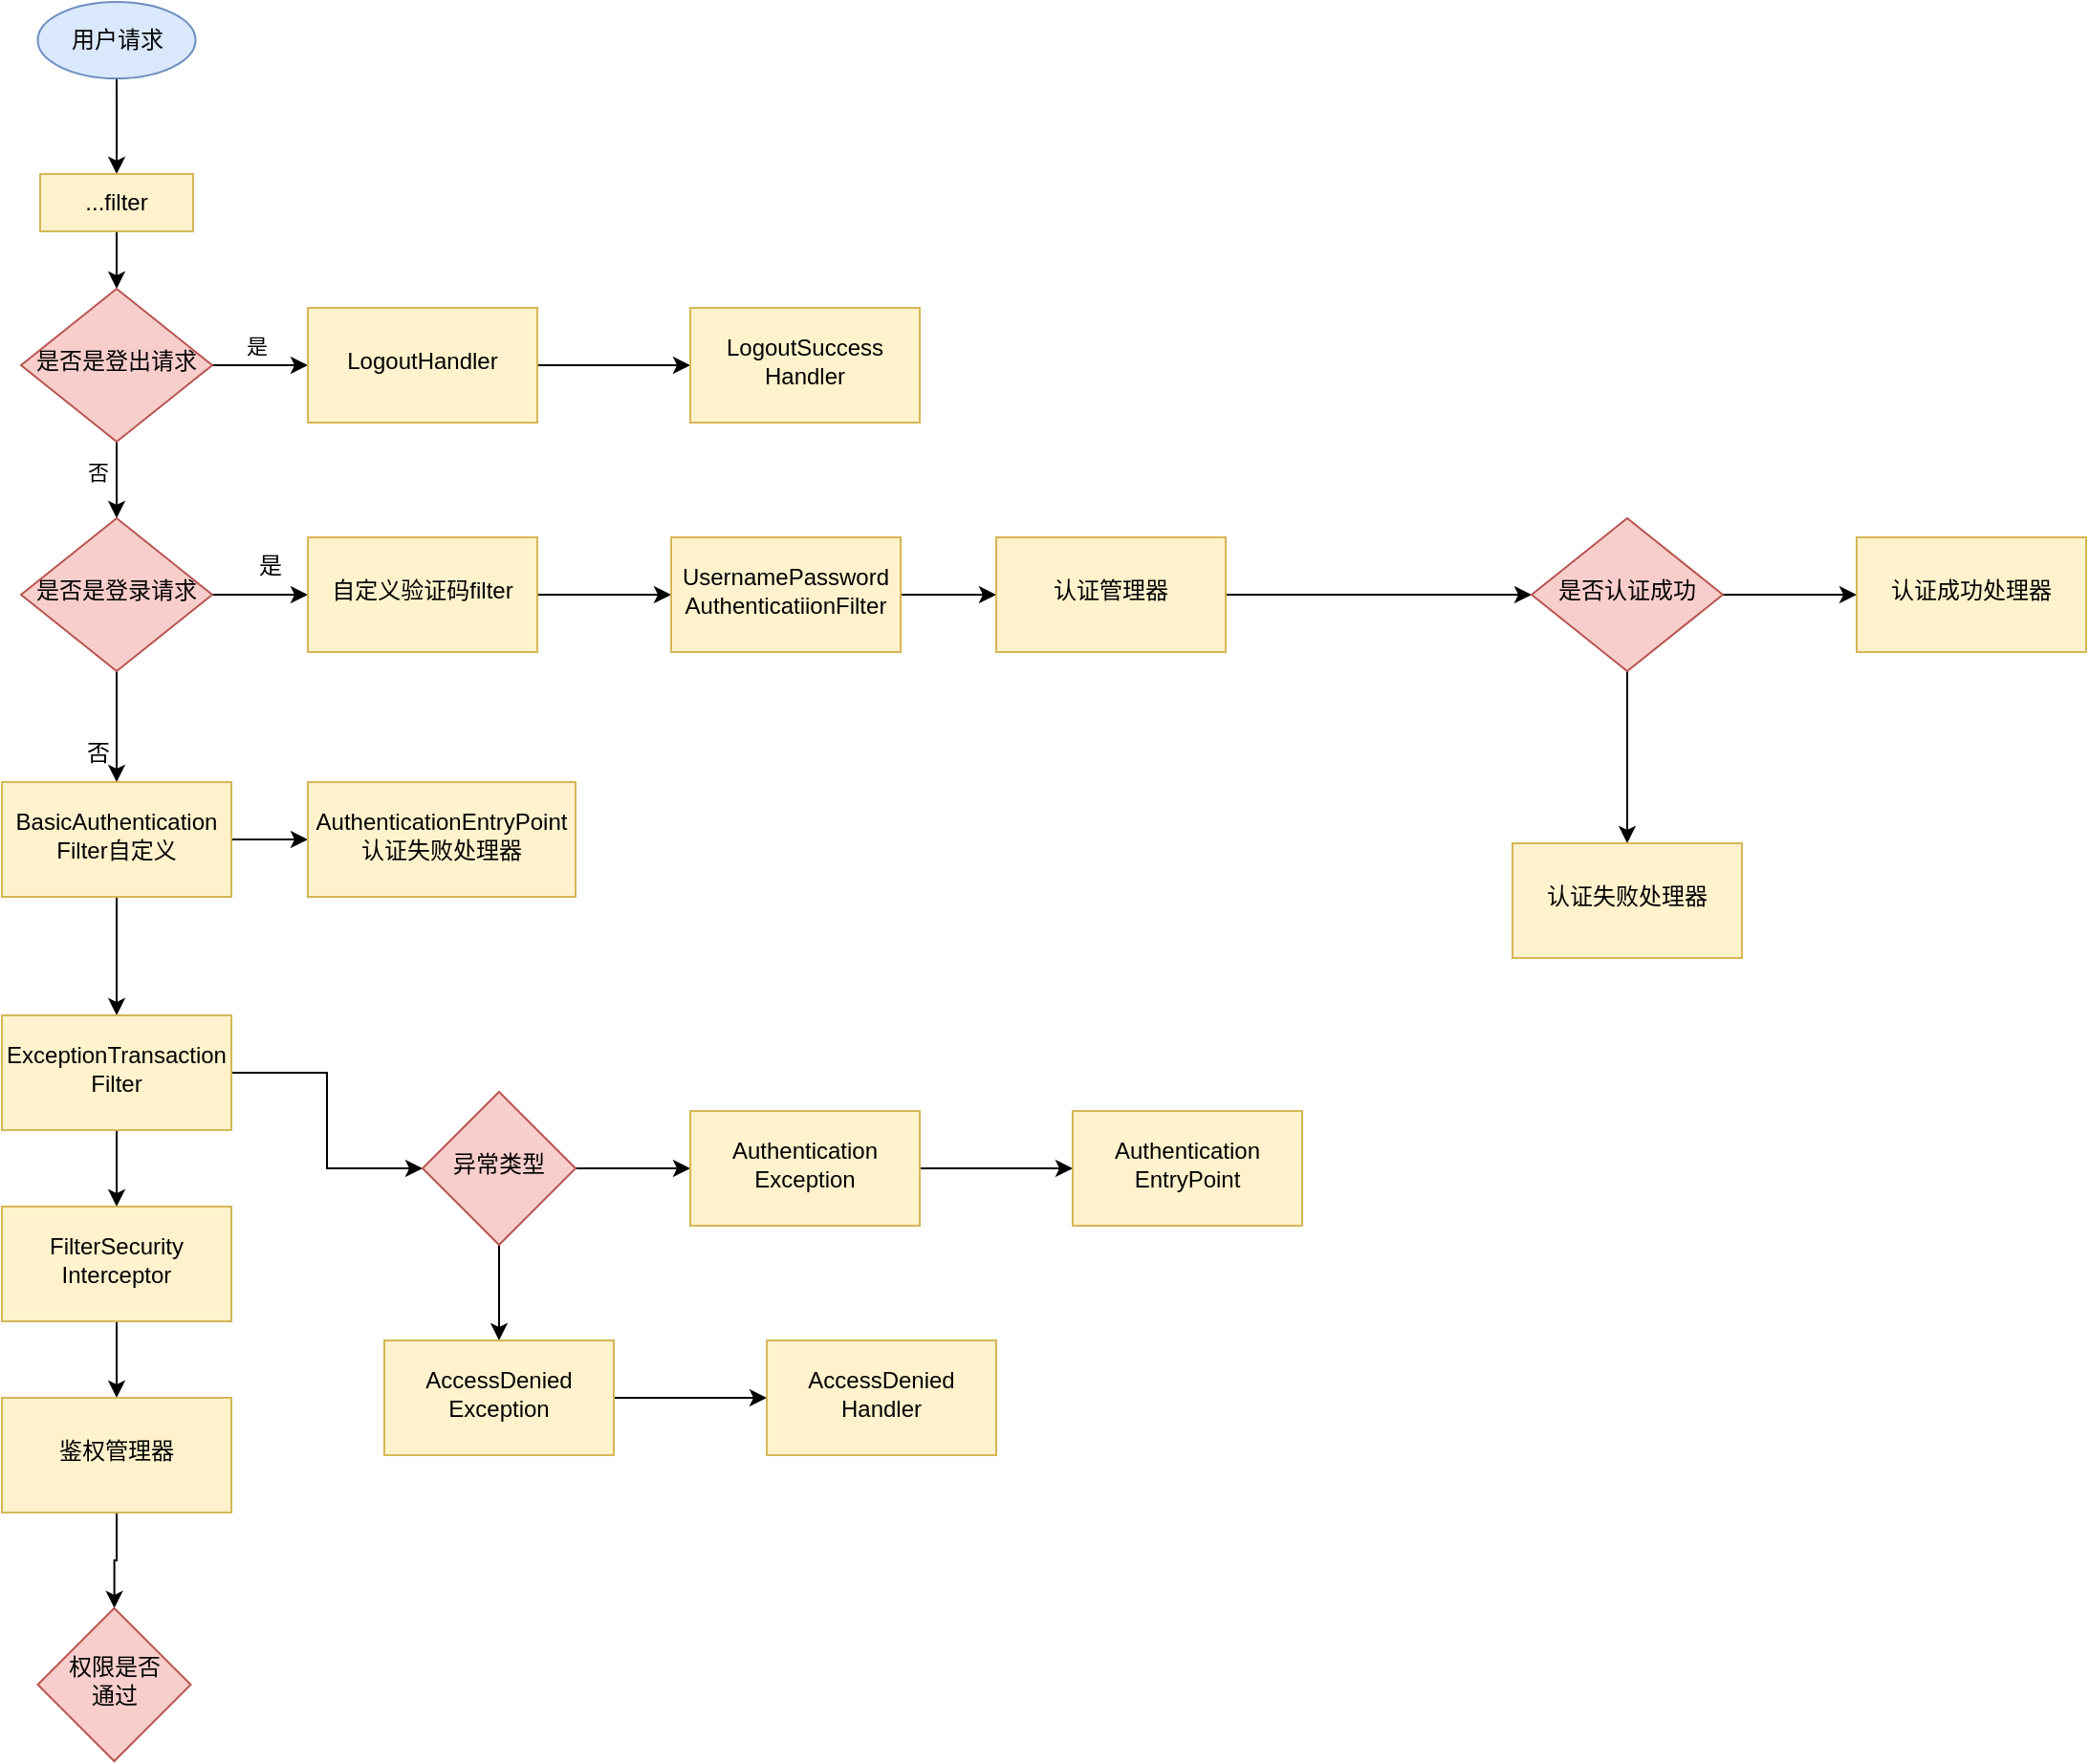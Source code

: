 <mxfile version="21.5.2" type="github">
  <diagram id="C5RBs43oDa-KdzZeNtuy" name="Page-1">
    <mxGraphModel dx="1050" dy="549" grid="1" gridSize="10" guides="1" tooltips="1" connect="1" arrows="1" fold="1" page="1" pageScale="1" pageWidth="827" pageHeight="1169" math="0" shadow="0">
      <root>
        <mxCell id="WIyWlLk6GJQsqaUBKTNV-0" />
        <mxCell id="WIyWlLk6GJQsqaUBKTNV-1" parent="WIyWlLk6GJQsqaUBKTNV-0" />
        <mxCell id="QZrlCzNC9SvsknBAOMpE-3" value="" style="edgeStyle=orthogonalEdgeStyle;rounded=0;orthogonalLoop=1;jettySize=auto;html=1;" edge="1" parent="WIyWlLk6GJQsqaUBKTNV-1" source="QZrlCzNC9SvsknBAOMpE-0" target="QZrlCzNC9SvsknBAOMpE-2">
          <mxGeometry relative="1" as="geometry" />
        </mxCell>
        <mxCell id="QZrlCzNC9SvsknBAOMpE-0" value="用户请求" style="ellipse;whiteSpace=wrap;html=1;fillColor=#dae8fc;strokeColor=#6c8ebf;" vertex="1" parent="WIyWlLk6GJQsqaUBKTNV-1">
          <mxGeometry x="178.75" y="80" width="82.5" height="40" as="geometry" />
        </mxCell>
        <mxCell id="QZrlCzNC9SvsknBAOMpE-5" value="" style="edgeStyle=orthogonalEdgeStyle;rounded=0;orthogonalLoop=1;jettySize=auto;html=1;" edge="1" parent="WIyWlLk6GJQsqaUBKTNV-1" source="QZrlCzNC9SvsknBAOMpE-2" target="QZrlCzNC9SvsknBAOMpE-4">
          <mxGeometry relative="1" as="geometry" />
        </mxCell>
        <mxCell id="QZrlCzNC9SvsknBAOMpE-2" value="...filter" style="whiteSpace=wrap;html=1;fillColor=#fff2cc;strokeColor=#d6b656;" vertex="1" parent="WIyWlLk6GJQsqaUBKTNV-1">
          <mxGeometry x="180" y="170" width="80" height="30" as="geometry" />
        </mxCell>
        <mxCell id="QZrlCzNC9SvsknBAOMpE-7" value="" style="edgeStyle=orthogonalEdgeStyle;rounded=0;orthogonalLoop=1;jettySize=auto;html=1;" edge="1" parent="WIyWlLk6GJQsqaUBKTNV-1" source="QZrlCzNC9SvsknBAOMpE-4" target="QZrlCzNC9SvsknBAOMpE-6">
          <mxGeometry relative="1" as="geometry" />
        </mxCell>
        <mxCell id="QZrlCzNC9SvsknBAOMpE-8" value="是" style="edgeLabel;html=1;align=center;verticalAlign=middle;resizable=0;points=[];" vertex="1" connectable="0" parent="QZrlCzNC9SvsknBAOMpE-7">
          <mxGeometry x="-0.091" y="-1" relative="1" as="geometry">
            <mxPoint y="-11" as="offset" />
          </mxGeometry>
        </mxCell>
        <mxCell id="QZrlCzNC9SvsknBAOMpE-12" value="" style="edgeStyle=orthogonalEdgeStyle;rounded=0;orthogonalLoop=1;jettySize=auto;html=1;" edge="1" parent="WIyWlLk6GJQsqaUBKTNV-1" source="QZrlCzNC9SvsknBAOMpE-4" target="QZrlCzNC9SvsknBAOMpE-11">
          <mxGeometry relative="1" as="geometry" />
        </mxCell>
        <mxCell id="QZrlCzNC9SvsknBAOMpE-13" value="否" style="edgeLabel;html=1;align=center;verticalAlign=middle;resizable=0;points=[];" vertex="1" connectable="0" parent="QZrlCzNC9SvsknBAOMpE-12">
          <mxGeometry x="-0.205" y="-4" relative="1" as="geometry">
            <mxPoint x="-6" as="offset" />
          </mxGeometry>
        </mxCell>
        <mxCell id="QZrlCzNC9SvsknBAOMpE-4" value="是否是登出请求" style="rhombus;whiteSpace=wrap;html=1;shadow=0;fontFamily=Helvetica;fontSize=12;align=center;strokeWidth=1;spacing=6;spacingTop=-4;fillColor=#f8cecc;strokeColor=#b85450;" vertex="1" parent="WIyWlLk6GJQsqaUBKTNV-1">
          <mxGeometry x="170" y="230" width="100" height="80" as="geometry" />
        </mxCell>
        <mxCell id="QZrlCzNC9SvsknBAOMpE-10" value="" style="edgeStyle=orthogonalEdgeStyle;rounded=0;orthogonalLoop=1;jettySize=auto;html=1;" edge="1" parent="WIyWlLk6GJQsqaUBKTNV-1" source="QZrlCzNC9SvsknBAOMpE-6" target="QZrlCzNC9SvsknBAOMpE-9">
          <mxGeometry relative="1" as="geometry" />
        </mxCell>
        <mxCell id="QZrlCzNC9SvsknBAOMpE-6" value="LogoutHandler" style="whiteSpace=wrap;html=1;shadow=0;strokeWidth=1;spacing=6;spacingTop=-4;fillColor=#fff2cc;strokeColor=#d6b656;" vertex="1" parent="WIyWlLk6GJQsqaUBKTNV-1">
          <mxGeometry x="320" y="240" width="120" height="60" as="geometry" />
        </mxCell>
        <mxCell id="QZrlCzNC9SvsknBAOMpE-9" value="LogoutSuccess&lt;br&gt;Handler" style="whiteSpace=wrap;html=1;fillColor=#fff2cc;strokeColor=#d6b656;shadow=0;strokeWidth=1;spacing=6;spacingTop=-4;" vertex="1" parent="WIyWlLk6GJQsqaUBKTNV-1">
          <mxGeometry x="520" y="240" width="120" height="60" as="geometry" />
        </mxCell>
        <mxCell id="QZrlCzNC9SvsknBAOMpE-15" value="" style="edgeStyle=orthogonalEdgeStyle;rounded=0;orthogonalLoop=1;jettySize=auto;html=1;" edge="1" parent="WIyWlLk6GJQsqaUBKTNV-1" source="QZrlCzNC9SvsknBAOMpE-11" target="QZrlCzNC9SvsknBAOMpE-14">
          <mxGeometry relative="1" as="geometry" />
        </mxCell>
        <mxCell id="QZrlCzNC9SvsknBAOMpE-31" value="" style="edgeStyle=orthogonalEdgeStyle;rounded=0;orthogonalLoop=1;jettySize=auto;html=1;" edge="1" parent="WIyWlLk6GJQsqaUBKTNV-1" source="QZrlCzNC9SvsknBAOMpE-11" target="QZrlCzNC9SvsknBAOMpE-30">
          <mxGeometry relative="1" as="geometry" />
        </mxCell>
        <mxCell id="QZrlCzNC9SvsknBAOMpE-11" value="是否是登录请求" style="rhombus;whiteSpace=wrap;html=1;shadow=0;fontFamily=Helvetica;fontSize=12;align=center;strokeWidth=1;spacing=6;spacingTop=-4;fillColor=#f8cecc;strokeColor=#b85450;" vertex="1" parent="WIyWlLk6GJQsqaUBKTNV-1">
          <mxGeometry x="170" y="350" width="100" height="80" as="geometry" />
        </mxCell>
        <mxCell id="QZrlCzNC9SvsknBAOMpE-18" value="" style="edgeStyle=orthogonalEdgeStyle;rounded=0;orthogonalLoop=1;jettySize=auto;html=1;" edge="1" parent="WIyWlLk6GJQsqaUBKTNV-1" source="QZrlCzNC9SvsknBAOMpE-14" target="QZrlCzNC9SvsknBAOMpE-17">
          <mxGeometry relative="1" as="geometry" />
        </mxCell>
        <mxCell id="QZrlCzNC9SvsknBAOMpE-14" value="自定义验证码filter" style="whiteSpace=wrap;html=1;fillColor=#fff2cc;strokeColor=#d6b656;shadow=0;strokeWidth=1;spacing=6;spacingTop=-4;" vertex="1" parent="WIyWlLk6GJQsqaUBKTNV-1">
          <mxGeometry x="320" y="360" width="120" height="60" as="geometry" />
        </mxCell>
        <mxCell id="QZrlCzNC9SvsknBAOMpE-16" value="是" style="text;html=1;align=center;verticalAlign=middle;resizable=0;points=[];autosize=1;strokeColor=none;fillColor=none;" vertex="1" parent="WIyWlLk6GJQsqaUBKTNV-1">
          <mxGeometry x="280" y="360" width="40" height="30" as="geometry" />
        </mxCell>
        <mxCell id="QZrlCzNC9SvsknBAOMpE-20" value="" style="edgeStyle=orthogonalEdgeStyle;rounded=0;orthogonalLoop=1;jettySize=auto;html=1;" edge="1" parent="WIyWlLk6GJQsqaUBKTNV-1" source="QZrlCzNC9SvsknBAOMpE-17" target="QZrlCzNC9SvsknBAOMpE-19">
          <mxGeometry relative="1" as="geometry" />
        </mxCell>
        <mxCell id="QZrlCzNC9SvsknBAOMpE-17" value="UsernamePassword&lt;br&gt;AuthenticatiionFilter" style="whiteSpace=wrap;html=1;fillColor=#fff2cc;strokeColor=#d6b656;shadow=0;strokeWidth=1;spacing=6;spacingTop=-4;" vertex="1" parent="WIyWlLk6GJQsqaUBKTNV-1">
          <mxGeometry x="510" y="360" width="120" height="60" as="geometry" />
        </mxCell>
        <mxCell id="QZrlCzNC9SvsknBAOMpE-24" value="" style="edgeStyle=orthogonalEdgeStyle;rounded=0;orthogonalLoop=1;jettySize=auto;html=1;" edge="1" parent="WIyWlLk6GJQsqaUBKTNV-1" source="QZrlCzNC9SvsknBAOMpE-19">
          <mxGeometry relative="1" as="geometry">
            <mxPoint x="960" y="390" as="targetPoint" />
          </mxGeometry>
        </mxCell>
        <mxCell id="QZrlCzNC9SvsknBAOMpE-19" value="认证管理器" style="whiteSpace=wrap;html=1;fillColor=#fff2cc;strokeColor=#d6b656;shadow=0;strokeWidth=1;spacing=6;spacingTop=-4;" vertex="1" parent="WIyWlLk6GJQsqaUBKTNV-1">
          <mxGeometry x="680" y="360" width="120" height="60" as="geometry" />
        </mxCell>
        <mxCell id="QZrlCzNC9SvsknBAOMpE-27" value="" style="edgeStyle=orthogonalEdgeStyle;rounded=0;orthogonalLoop=1;jettySize=auto;html=1;" edge="1" parent="WIyWlLk6GJQsqaUBKTNV-1" source="QZrlCzNC9SvsknBAOMpE-25" target="QZrlCzNC9SvsknBAOMpE-26">
          <mxGeometry relative="1" as="geometry" />
        </mxCell>
        <mxCell id="QZrlCzNC9SvsknBAOMpE-29" value="" style="edgeStyle=orthogonalEdgeStyle;rounded=0;orthogonalLoop=1;jettySize=auto;html=1;" edge="1" parent="WIyWlLk6GJQsqaUBKTNV-1" source="QZrlCzNC9SvsknBAOMpE-25" target="QZrlCzNC9SvsknBAOMpE-28">
          <mxGeometry relative="1" as="geometry" />
        </mxCell>
        <mxCell id="QZrlCzNC9SvsknBAOMpE-25" value="是否认证成功" style="rhombus;whiteSpace=wrap;html=1;shadow=0;fontFamily=Helvetica;fontSize=12;align=center;strokeWidth=1;spacing=6;spacingTop=-4;fillColor=#f8cecc;strokeColor=#b85450;" vertex="1" parent="WIyWlLk6GJQsqaUBKTNV-1">
          <mxGeometry x="960" y="350" width="100" height="80" as="geometry" />
        </mxCell>
        <mxCell id="QZrlCzNC9SvsknBAOMpE-26" value="认证成功处理器" style="whiteSpace=wrap;html=1;fillColor=#fff2cc;strokeColor=#d6b656;shadow=0;strokeWidth=1;spacing=6;spacingTop=-4;" vertex="1" parent="WIyWlLk6GJQsqaUBKTNV-1">
          <mxGeometry x="1130" y="360" width="120" height="60" as="geometry" />
        </mxCell>
        <mxCell id="QZrlCzNC9SvsknBAOMpE-28" value="认证失败处理器" style="whiteSpace=wrap;html=1;fillColor=#fff2cc;strokeColor=#d6b656;shadow=0;strokeWidth=1;spacing=6;spacingTop=-4;" vertex="1" parent="WIyWlLk6GJQsqaUBKTNV-1">
          <mxGeometry x="950" y="520" width="120" height="60" as="geometry" />
        </mxCell>
        <mxCell id="QZrlCzNC9SvsknBAOMpE-34" value="" style="edgeStyle=orthogonalEdgeStyle;rounded=0;orthogonalLoop=1;jettySize=auto;html=1;" edge="1" parent="WIyWlLk6GJQsqaUBKTNV-1" source="QZrlCzNC9SvsknBAOMpE-30" target="QZrlCzNC9SvsknBAOMpE-33">
          <mxGeometry relative="1" as="geometry" />
        </mxCell>
        <mxCell id="QZrlCzNC9SvsknBAOMpE-36" value="" style="edgeStyle=orthogonalEdgeStyle;rounded=0;orthogonalLoop=1;jettySize=auto;html=1;" edge="1" parent="WIyWlLk6GJQsqaUBKTNV-1" source="QZrlCzNC9SvsknBAOMpE-30" target="QZrlCzNC9SvsknBAOMpE-35">
          <mxGeometry relative="1" as="geometry" />
        </mxCell>
        <mxCell id="QZrlCzNC9SvsknBAOMpE-30" value="BasicAuthentication&lt;br&gt;Filter自定义" style="whiteSpace=wrap;html=1;fillColor=#fff2cc;strokeColor=#d6b656;shadow=0;strokeWidth=1;spacing=6;spacingTop=-4;" vertex="1" parent="WIyWlLk6GJQsqaUBKTNV-1">
          <mxGeometry x="160" y="488" width="120" height="60" as="geometry" />
        </mxCell>
        <mxCell id="QZrlCzNC9SvsknBAOMpE-32" value="否" style="text;html=1;align=center;verticalAlign=middle;resizable=0;points=[];autosize=1;strokeColor=none;fillColor=none;" vertex="1" parent="WIyWlLk6GJQsqaUBKTNV-1">
          <mxGeometry x="190" y="458" width="40" height="30" as="geometry" />
        </mxCell>
        <mxCell id="QZrlCzNC9SvsknBAOMpE-33" value="AuthenticationEntryPoint&lt;br&gt;认证失败处理器" style="whiteSpace=wrap;html=1;fillColor=#fff2cc;strokeColor=#d6b656;shadow=0;strokeWidth=1;spacing=6;spacingTop=-4;" vertex="1" parent="WIyWlLk6GJQsqaUBKTNV-1">
          <mxGeometry x="320" y="488" width="140" height="60" as="geometry" />
        </mxCell>
        <mxCell id="QZrlCzNC9SvsknBAOMpE-38" value="" style="edgeStyle=orthogonalEdgeStyle;rounded=0;orthogonalLoop=1;jettySize=auto;html=1;" edge="1" parent="WIyWlLk6GJQsqaUBKTNV-1" source="QZrlCzNC9SvsknBAOMpE-35" target="QZrlCzNC9SvsknBAOMpE-37">
          <mxGeometry relative="1" as="geometry" />
        </mxCell>
        <mxCell id="QZrlCzNC9SvsknBAOMpE-48" value="" style="edgeStyle=orthogonalEdgeStyle;rounded=0;orthogonalLoop=1;jettySize=auto;html=1;" edge="1" parent="WIyWlLk6GJQsqaUBKTNV-1" source="QZrlCzNC9SvsknBAOMpE-35" target="QZrlCzNC9SvsknBAOMpE-47">
          <mxGeometry relative="1" as="geometry" />
        </mxCell>
        <mxCell id="QZrlCzNC9SvsknBAOMpE-35" value="ExceptionTransaction&lt;br&gt;Filter" style="whiteSpace=wrap;html=1;fillColor=#fff2cc;strokeColor=#d6b656;shadow=0;strokeWidth=1;spacing=6;spacingTop=-4;" vertex="1" parent="WIyWlLk6GJQsqaUBKTNV-1">
          <mxGeometry x="160" y="610" width="120" height="60" as="geometry" />
        </mxCell>
        <mxCell id="QZrlCzNC9SvsknBAOMpE-40" value="" style="edgeStyle=orthogonalEdgeStyle;rounded=0;orthogonalLoop=1;jettySize=auto;html=1;" edge="1" parent="WIyWlLk6GJQsqaUBKTNV-1" source="QZrlCzNC9SvsknBAOMpE-37" target="QZrlCzNC9SvsknBAOMpE-39">
          <mxGeometry relative="1" as="geometry" />
        </mxCell>
        <mxCell id="QZrlCzNC9SvsknBAOMpE-42" value="" style="edgeStyle=orthogonalEdgeStyle;rounded=0;orthogonalLoop=1;jettySize=auto;html=1;" edge="1" parent="WIyWlLk6GJQsqaUBKTNV-1" source="QZrlCzNC9SvsknBAOMpE-37" target="QZrlCzNC9SvsknBAOMpE-41">
          <mxGeometry relative="1" as="geometry" />
        </mxCell>
        <mxCell id="QZrlCzNC9SvsknBAOMpE-37" value="异常类型" style="rhombus;whiteSpace=wrap;html=1;fillColor=#f8cecc;strokeColor=#b85450;shadow=0;strokeWidth=1;spacing=6;spacingTop=-4;" vertex="1" parent="WIyWlLk6GJQsqaUBKTNV-1">
          <mxGeometry x="380" y="650" width="80" height="80" as="geometry" />
        </mxCell>
        <mxCell id="QZrlCzNC9SvsknBAOMpE-46" value="" style="edgeStyle=orthogonalEdgeStyle;rounded=0;orthogonalLoop=1;jettySize=auto;html=1;" edge="1" parent="WIyWlLk6GJQsqaUBKTNV-1" source="QZrlCzNC9SvsknBAOMpE-39" target="QZrlCzNC9SvsknBAOMpE-45">
          <mxGeometry relative="1" as="geometry" />
        </mxCell>
        <mxCell id="QZrlCzNC9SvsknBAOMpE-39" value="Authentication&lt;br&gt;Exception" style="whiteSpace=wrap;html=1;fillColor=#fff2cc;strokeColor=#d6b656;shadow=0;strokeWidth=1;spacing=6;spacingTop=-4;" vertex="1" parent="WIyWlLk6GJQsqaUBKTNV-1">
          <mxGeometry x="520" y="660" width="120" height="60" as="geometry" />
        </mxCell>
        <mxCell id="QZrlCzNC9SvsknBAOMpE-44" value="" style="edgeStyle=orthogonalEdgeStyle;rounded=0;orthogonalLoop=1;jettySize=auto;html=1;" edge="1" parent="WIyWlLk6GJQsqaUBKTNV-1" source="QZrlCzNC9SvsknBAOMpE-41" target="QZrlCzNC9SvsknBAOMpE-43">
          <mxGeometry relative="1" as="geometry" />
        </mxCell>
        <mxCell id="QZrlCzNC9SvsknBAOMpE-41" value="AccessDenied&lt;br&gt;Exception" style="whiteSpace=wrap;html=1;fillColor=#fff2cc;strokeColor=#d6b656;shadow=0;strokeWidth=1;spacing=6;spacingTop=-4;" vertex="1" parent="WIyWlLk6GJQsqaUBKTNV-1">
          <mxGeometry x="360" y="780" width="120" height="60" as="geometry" />
        </mxCell>
        <mxCell id="QZrlCzNC9SvsknBAOMpE-43" value="AccessDenied&lt;br&gt;Handler" style="whiteSpace=wrap;html=1;fillColor=#fff2cc;strokeColor=#d6b656;shadow=0;strokeWidth=1;spacing=6;spacingTop=-4;" vertex="1" parent="WIyWlLk6GJQsqaUBKTNV-1">
          <mxGeometry x="560" y="780" width="120" height="60" as="geometry" />
        </mxCell>
        <mxCell id="QZrlCzNC9SvsknBAOMpE-45" value="Authentication&lt;br&gt;EntryPoint" style="whiteSpace=wrap;html=1;fillColor=#fff2cc;strokeColor=#d6b656;shadow=0;strokeWidth=1;spacing=6;spacingTop=-4;" vertex="1" parent="WIyWlLk6GJQsqaUBKTNV-1">
          <mxGeometry x="720" y="660" width="120" height="60" as="geometry" />
        </mxCell>
        <mxCell id="QZrlCzNC9SvsknBAOMpE-50" value="" style="edgeStyle=orthogonalEdgeStyle;rounded=0;orthogonalLoop=1;jettySize=auto;html=1;" edge="1" parent="WIyWlLk6GJQsqaUBKTNV-1" source="QZrlCzNC9SvsknBAOMpE-47" target="QZrlCzNC9SvsknBAOMpE-49">
          <mxGeometry relative="1" as="geometry" />
        </mxCell>
        <mxCell id="QZrlCzNC9SvsknBAOMpE-47" value="FilterSecurity&lt;br&gt;Interceptor" style="whiteSpace=wrap;html=1;fillColor=#fff2cc;strokeColor=#d6b656;shadow=0;strokeWidth=1;spacing=6;spacingTop=-4;" vertex="1" parent="WIyWlLk6GJQsqaUBKTNV-1">
          <mxGeometry x="160" y="710" width="120" height="60" as="geometry" />
        </mxCell>
        <mxCell id="QZrlCzNC9SvsknBAOMpE-52" value="" style="edgeStyle=orthogonalEdgeStyle;rounded=0;orthogonalLoop=1;jettySize=auto;html=1;" edge="1" parent="WIyWlLk6GJQsqaUBKTNV-1" source="QZrlCzNC9SvsknBAOMpE-49" target="QZrlCzNC9SvsknBAOMpE-51">
          <mxGeometry relative="1" as="geometry" />
        </mxCell>
        <mxCell id="QZrlCzNC9SvsknBAOMpE-49" value="鉴权管理器" style="whiteSpace=wrap;html=1;fillColor=#fff2cc;strokeColor=#d6b656;shadow=0;strokeWidth=1;spacing=6;spacingTop=-4;" vertex="1" parent="WIyWlLk6GJQsqaUBKTNV-1">
          <mxGeometry x="160" y="810" width="120" height="60" as="geometry" />
        </mxCell>
        <mxCell id="QZrlCzNC9SvsknBAOMpE-51" value="权限是否&lt;br&gt;通过" style="rhombus;whiteSpace=wrap;html=1;fillColor=#f8cecc;strokeColor=#b85450;shadow=0;strokeWidth=1;spacing=6;spacingTop=-4;" vertex="1" parent="WIyWlLk6GJQsqaUBKTNV-1">
          <mxGeometry x="178.75" y="920" width="80" height="80" as="geometry" />
        </mxCell>
      </root>
    </mxGraphModel>
  </diagram>
</mxfile>
